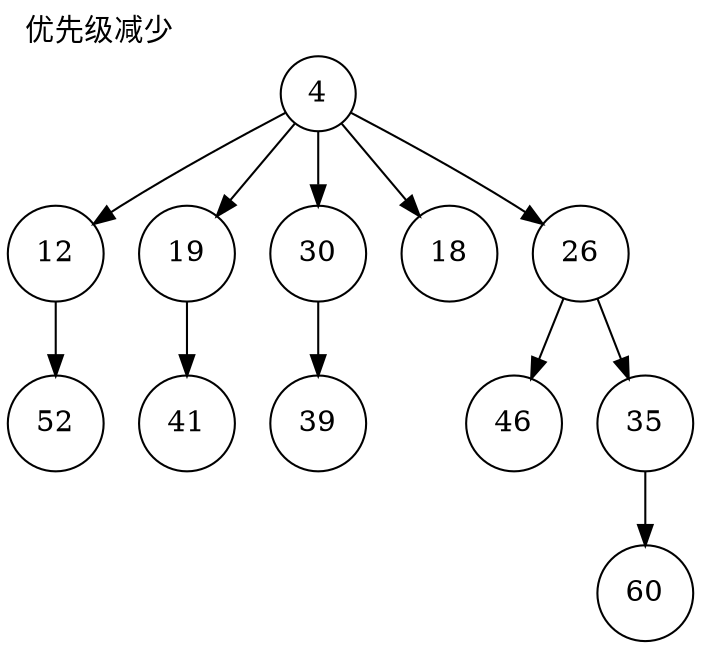 digraph g{
node[shape=circle];
label="优先级减少";
labeljust=l;
labelloc=t;
n268[label=4];
n269[label=12];
n268->n269;
n270[label=19];
n268->n270;
n271[label=30];
n268->n271;
n272[label=18];
n268->n272;
n273[label=26];
n268->n273;
n274[label=46];
n273->n274;
n275[label=35];
n273->n275;
n276[label=60];
n275->n276;
n277[label=39];
n271->n277;
n278[label=41];
n270->n278;
n279[label=52];
n269->n279;
}
